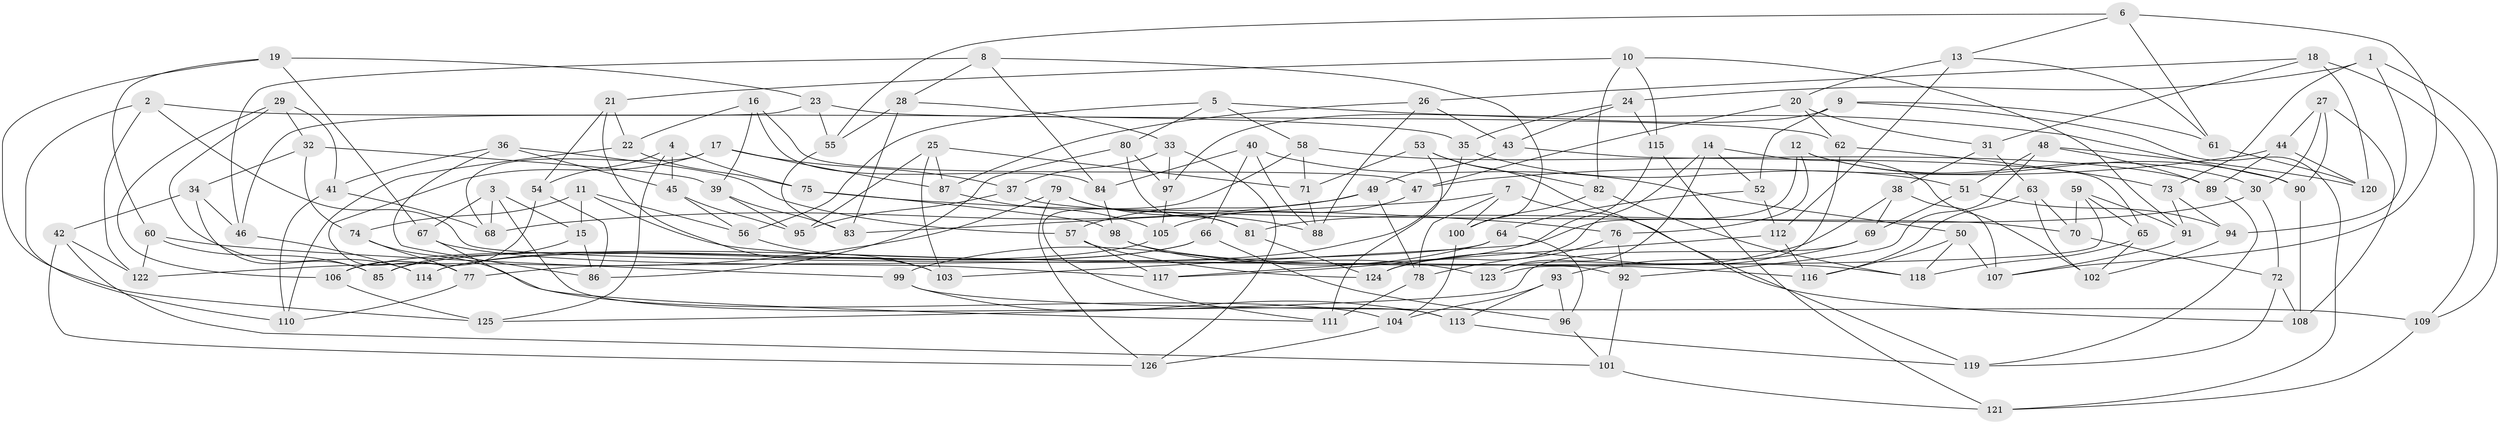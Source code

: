 // Generated by graph-tools (version 1.1) at 2025/11/02/27/25 16:11:46]
// undirected, 126 vertices, 252 edges
graph export_dot {
graph [start="1"]
  node [color=gray90,style=filled];
  1;
  2;
  3;
  4;
  5;
  6;
  7;
  8;
  9;
  10;
  11;
  12;
  13;
  14;
  15;
  16;
  17;
  18;
  19;
  20;
  21;
  22;
  23;
  24;
  25;
  26;
  27;
  28;
  29;
  30;
  31;
  32;
  33;
  34;
  35;
  36;
  37;
  38;
  39;
  40;
  41;
  42;
  43;
  44;
  45;
  46;
  47;
  48;
  49;
  50;
  51;
  52;
  53;
  54;
  55;
  56;
  57;
  58;
  59;
  60;
  61;
  62;
  63;
  64;
  65;
  66;
  67;
  68;
  69;
  70;
  71;
  72;
  73;
  74;
  75;
  76;
  77;
  78;
  79;
  80;
  81;
  82;
  83;
  84;
  85;
  86;
  87;
  88;
  89;
  90;
  91;
  92;
  93;
  94;
  95;
  96;
  97;
  98;
  99;
  100;
  101;
  102;
  103;
  104;
  105;
  106;
  107;
  108;
  109;
  110;
  111;
  112;
  113;
  114;
  115;
  116;
  117;
  118;
  119;
  120;
  121;
  122;
  123;
  124;
  125;
  126;
  1 -- 109;
  1 -- 24;
  1 -- 94;
  1 -- 73;
  2 -- 122;
  2 -- 35;
  2 -- 110;
  2 -- 92;
  3 -- 15;
  3 -- 113;
  3 -- 68;
  3 -- 67;
  4 -- 54;
  4 -- 45;
  4 -- 125;
  4 -- 75;
  5 -- 56;
  5 -- 58;
  5 -- 80;
  5 -- 90;
  6 -- 107;
  6 -- 13;
  6 -- 61;
  6 -- 55;
  7 -- 100;
  7 -- 83;
  7 -- 78;
  7 -- 108;
  8 -- 100;
  8 -- 28;
  8 -- 84;
  8 -- 46;
  9 -- 52;
  9 -- 121;
  9 -- 61;
  9 -- 97;
  10 -- 82;
  10 -- 91;
  10 -- 21;
  10 -- 115;
  11 -- 74;
  11 -- 56;
  11 -- 116;
  11 -- 15;
  12 -- 90;
  12 -- 103;
  12 -- 76;
  12 -- 30;
  13 -- 112;
  13 -- 61;
  13 -- 20;
  14 -- 123;
  14 -- 102;
  14 -- 52;
  14 -- 124;
  15 -- 85;
  15 -- 86;
  16 -- 84;
  16 -- 22;
  16 -- 39;
  16 -- 47;
  17 -- 68;
  17 -- 87;
  17 -- 37;
  17 -- 77;
  18 -- 31;
  18 -- 120;
  18 -- 109;
  18 -- 26;
  19 -- 60;
  19 -- 67;
  19 -- 125;
  19 -- 23;
  20 -- 47;
  20 -- 31;
  20 -- 62;
  21 -- 22;
  21 -- 103;
  21 -- 54;
  22 -- 75;
  22 -- 110;
  23 -- 62;
  23 -- 55;
  23 -- 46;
  24 -- 43;
  24 -- 35;
  24 -- 115;
  25 -- 95;
  25 -- 87;
  25 -- 71;
  25 -- 103;
  26 -- 87;
  26 -- 88;
  26 -- 43;
  27 -- 30;
  27 -- 90;
  27 -- 44;
  27 -- 108;
  28 -- 83;
  28 -- 33;
  28 -- 55;
  29 -- 41;
  29 -- 114;
  29 -- 32;
  29 -- 106;
  30 -- 81;
  30 -- 72;
  31 -- 38;
  31 -- 63;
  32 -- 39;
  32 -- 74;
  32 -- 34;
  33 -- 126;
  33 -- 97;
  33 -- 37;
  34 -- 85;
  34 -- 46;
  34 -- 42;
  35 -- 51;
  35 -- 114;
  36 -- 57;
  36 -- 41;
  36 -- 86;
  36 -- 45;
  37 -- 70;
  37 -- 95;
  38 -- 124;
  38 -- 107;
  38 -- 69;
  39 -- 95;
  39 -- 83;
  40 -- 88;
  40 -- 50;
  40 -- 84;
  40 -- 66;
  41 -- 68;
  41 -- 110;
  42 -- 101;
  42 -- 122;
  42 -- 126;
  43 -- 49;
  43 -- 65;
  44 -- 89;
  44 -- 47;
  44 -- 120;
  45 -- 95;
  45 -- 56;
  46 -- 114;
  47 -- 105;
  48 -- 120;
  48 -- 51;
  48 -- 92;
  48 -- 89;
  49 -- 57;
  49 -- 78;
  49 -- 68;
  50 -- 107;
  50 -- 116;
  50 -- 118;
  51 -- 69;
  51 -- 94;
  52 -- 112;
  52 -- 64;
  53 -- 119;
  53 -- 71;
  53 -- 82;
  53 -- 111;
  54 -- 106;
  54 -- 86;
  55 -- 83;
  56 -- 103;
  57 -- 124;
  57 -- 117;
  58 -- 89;
  58 -- 111;
  58 -- 71;
  59 -- 70;
  59 -- 123;
  59 -- 65;
  59 -- 91;
  60 -- 122;
  60 -- 85;
  60 -- 99;
  61 -- 120;
  62 -- 73;
  62 -- 123;
  63 -- 70;
  63 -- 102;
  63 -- 116;
  64 -- 99;
  64 -- 96;
  64 -- 77;
  65 -- 118;
  65 -- 102;
  66 -- 96;
  66 -- 85;
  66 -- 114;
  67 -- 117;
  67 -- 111;
  69 -- 125;
  69 -- 93;
  70 -- 72;
  71 -- 88;
  72 -- 108;
  72 -- 119;
  73 -- 94;
  73 -- 91;
  74 -- 77;
  74 -- 104;
  75 -- 76;
  75 -- 98;
  76 -- 78;
  76 -- 92;
  77 -- 110;
  78 -- 111;
  79 -- 122;
  79 -- 126;
  79 -- 88;
  79 -- 81;
  80 -- 97;
  80 -- 81;
  80 -- 86;
  81 -- 124;
  82 -- 118;
  82 -- 100;
  84 -- 98;
  87 -- 105;
  89 -- 119;
  90 -- 108;
  91 -- 107;
  92 -- 101;
  93 -- 96;
  93 -- 104;
  93 -- 113;
  94 -- 102;
  96 -- 101;
  97 -- 105;
  98 -- 123;
  98 -- 118;
  99 -- 109;
  99 -- 113;
  100 -- 104;
  101 -- 121;
  104 -- 126;
  105 -- 106;
  106 -- 125;
  109 -- 121;
  112 -- 116;
  112 -- 117;
  113 -- 119;
  115 -- 117;
  115 -- 121;
}
